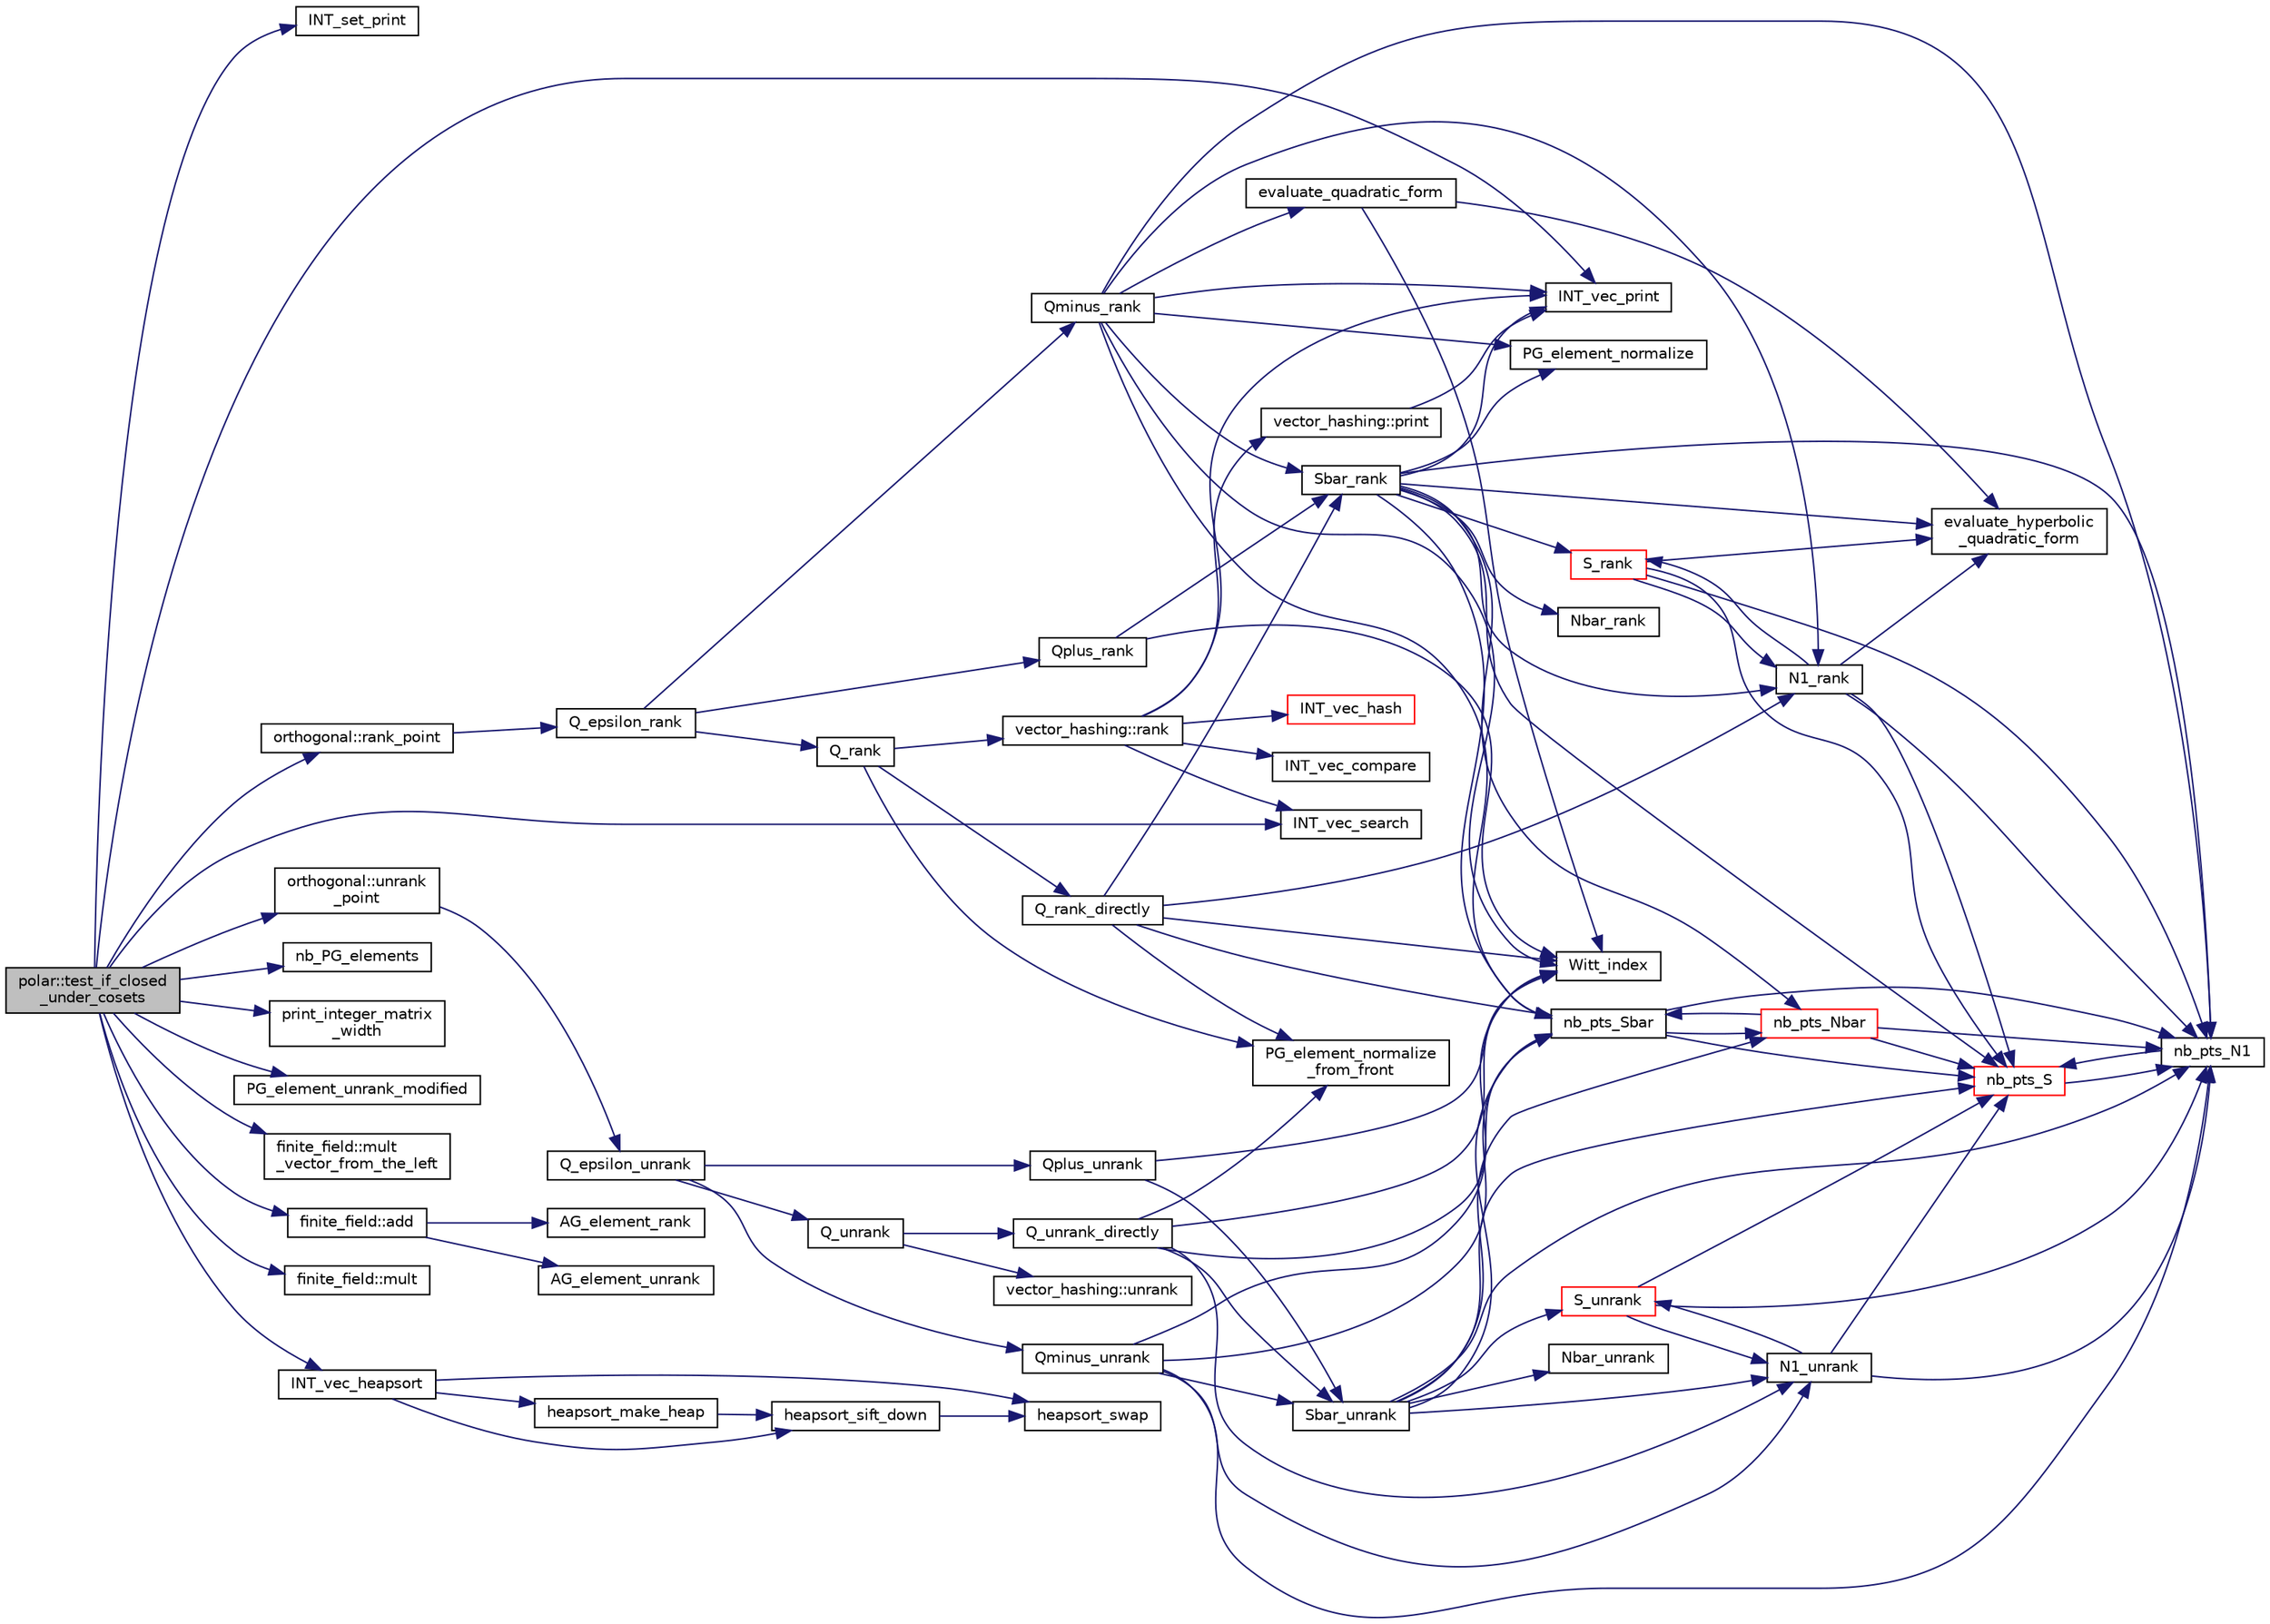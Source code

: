 digraph "polar::test_if_closed_under_cosets"
{
  edge [fontname="Helvetica",fontsize="10",labelfontname="Helvetica",labelfontsize="10"];
  node [fontname="Helvetica",fontsize="10",shape=record];
  rankdir="LR";
  Node3935 [label="polar::test_if_closed\l_under_cosets",height=0.2,width=0.4,color="black", fillcolor="grey75", style="filled", fontcolor="black"];
  Node3935 -> Node3936 [color="midnightblue",fontsize="10",style="solid",fontname="Helvetica"];
  Node3936 [label="INT_set_print",height=0.2,width=0.4,color="black", fillcolor="white", style="filled",URL="$df/dbf/sajeeb_8_c.html#a97614645ec11df30e0e896367f91ffd9"];
  Node3935 -> Node3937 [color="midnightblue",fontsize="10",style="solid",fontname="Helvetica"];
  Node3937 [label="INT_vec_print",height=0.2,width=0.4,color="black", fillcolor="white", style="filled",URL="$df/dbf/sajeeb_8_c.html#a79a5901af0b47dd0d694109543c027fe"];
  Node3935 -> Node3938 [color="midnightblue",fontsize="10",style="solid",fontname="Helvetica"];
  Node3938 [label="nb_PG_elements",height=0.2,width=0.4,color="black", fillcolor="white", style="filled",URL="$d4/d67/geometry_8h.html#ada56c56cb5c7b39553dc0391f2df1cee"];
  Node3935 -> Node3939 [color="midnightblue",fontsize="10",style="solid",fontname="Helvetica"];
  Node3939 [label="orthogonal::unrank\l_point",height=0.2,width=0.4,color="black", fillcolor="white", style="filled",URL="$d7/daa/classorthogonal.html#ab655117100f7c66c19817b84ac5ac0a0"];
  Node3939 -> Node3940 [color="midnightblue",fontsize="10",style="solid",fontname="Helvetica"];
  Node3940 [label="Q_epsilon_unrank",height=0.2,width=0.4,color="black", fillcolor="white", style="filled",URL="$d4/d67/geometry_8h.html#af162c4d30d4a6528299e37551c353e7b"];
  Node3940 -> Node3941 [color="midnightblue",fontsize="10",style="solid",fontname="Helvetica"];
  Node3941 [label="Q_unrank",height=0.2,width=0.4,color="black", fillcolor="white", style="filled",URL="$db/da0/lib_2foundations_2geometry_2orthogonal__points_8_c.html#a6d02923d5b54ef796934e753e6f5b65b"];
  Node3941 -> Node3942 [color="midnightblue",fontsize="10",style="solid",fontname="Helvetica"];
  Node3942 [label="vector_hashing::unrank",height=0.2,width=0.4,color="black", fillcolor="white", style="filled",URL="$d8/daa/classvector__hashing.html#abbebd3a96a6d27a34b9b49af99e2ed3d"];
  Node3941 -> Node3943 [color="midnightblue",fontsize="10",style="solid",fontname="Helvetica"];
  Node3943 [label="Q_unrank_directly",height=0.2,width=0.4,color="black", fillcolor="white", style="filled",URL="$db/da0/lib_2foundations_2geometry_2orthogonal__points_8_c.html#a105e7e72249e78fcf0785c69099d90ce"];
  Node3943 -> Node3944 [color="midnightblue",fontsize="10",style="solid",fontname="Helvetica"];
  Node3944 [label="Witt_index",height=0.2,width=0.4,color="black", fillcolor="white", style="filled",URL="$db/da0/lib_2foundations_2geometry_2orthogonal__points_8_c.html#ab3483ecb9859a6758f82b5327da50534"];
  Node3943 -> Node3945 [color="midnightblue",fontsize="10",style="solid",fontname="Helvetica"];
  Node3945 [label="nb_pts_Sbar",height=0.2,width=0.4,color="black", fillcolor="white", style="filled",URL="$db/da0/lib_2foundations_2geometry_2orthogonal__points_8_c.html#a986dda26505c9934c771578b084f67cc"];
  Node3945 -> Node3946 [color="midnightblue",fontsize="10",style="solid",fontname="Helvetica"];
  Node3946 [label="nb_pts_S",height=0.2,width=0.4,color="red", fillcolor="white", style="filled",URL="$db/da0/lib_2foundations_2geometry_2orthogonal__points_8_c.html#a9bc3dec6e722644d182738102c3e04f3"];
  Node3946 -> Node3948 [color="midnightblue",fontsize="10",style="solid",fontname="Helvetica"];
  Node3948 [label="nb_pts_N1",height=0.2,width=0.4,color="black", fillcolor="white", style="filled",URL="$db/da0/lib_2foundations_2geometry_2orthogonal__points_8_c.html#ae0f2e1c76523db67b4ec9629ccc35bc6"];
  Node3948 -> Node3946 [color="midnightblue",fontsize="10",style="solid",fontname="Helvetica"];
  Node3945 -> Node3949 [color="midnightblue",fontsize="10",style="solid",fontname="Helvetica"];
  Node3949 [label="nb_pts_Nbar",height=0.2,width=0.4,color="red", fillcolor="white", style="filled",URL="$db/da0/lib_2foundations_2geometry_2orthogonal__points_8_c.html#a51b4684a176c6841fd3cd6c34c684c2c"];
  Node3949 -> Node3945 [color="midnightblue",fontsize="10",style="solid",fontname="Helvetica"];
  Node3949 -> Node3946 [color="midnightblue",fontsize="10",style="solid",fontname="Helvetica"];
  Node3949 -> Node3948 [color="midnightblue",fontsize="10",style="solid",fontname="Helvetica"];
  Node3945 -> Node3948 [color="midnightblue",fontsize="10",style="solid",fontname="Helvetica"];
  Node3943 -> Node3950 [color="midnightblue",fontsize="10",style="solid",fontname="Helvetica"];
  Node3950 [label="Sbar_unrank",height=0.2,width=0.4,color="black", fillcolor="white", style="filled",URL="$db/da0/lib_2foundations_2geometry_2orthogonal__points_8_c.html#a65d9b9ccfff12dd92f4f4e8360701c98"];
  Node3950 -> Node3945 [color="midnightblue",fontsize="10",style="solid",fontname="Helvetica"];
  Node3950 -> Node3946 [color="midnightblue",fontsize="10",style="solid",fontname="Helvetica"];
  Node3950 -> Node3951 [color="midnightblue",fontsize="10",style="solid",fontname="Helvetica"];
  Node3951 [label="S_unrank",height=0.2,width=0.4,color="red", fillcolor="white", style="filled",URL="$db/da0/lib_2foundations_2geometry_2orthogonal__points_8_c.html#a18964a35af25f1b4a85f4eaeb1543d92"];
  Node3951 -> Node3946 [color="midnightblue",fontsize="10",style="solid",fontname="Helvetica"];
  Node3951 -> Node3948 [color="midnightblue",fontsize="10",style="solid",fontname="Helvetica"];
  Node3951 -> Node3953 [color="midnightblue",fontsize="10",style="solid",fontname="Helvetica"];
  Node3953 [label="N1_unrank",height=0.2,width=0.4,color="black", fillcolor="white", style="filled",URL="$db/da0/lib_2foundations_2geometry_2orthogonal__points_8_c.html#aa9427e27f7f207c1baff3a34cc5d78cf"];
  Node3953 -> Node3946 [color="midnightblue",fontsize="10",style="solid",fontname="Helvetica"];
  Node3953 -> Node3948 [color="midnightblue",fontsize="10",style="solid",fontname="Helvetica"];
  Node3953 -> Node3951 [color="midnightblue",fontsize="10",style="solid",fontname="Helvetica"];
  Node3950 -> Node3949 [color="midnightblue",fontsize="10",style="solid",fontname="Helvetica"];
  Node3950 -> Node3948 [color="midnightblue",fontsize="10",style="solid",fontname="Helvetica"];
  Node3950 -> Node3957 [color="midnightblue",fontsize="10",style="solid",fontname="Helvetica"];
  Node3957 [label="Nbar_unrank",height=0.2,width=0.4,color="black", fillcolor="white", style="filled",URL="$db/da0/lib_2foundations_2geometry_2orthogonal__points_8_c.html#ad641d8fb061c898a2c18266e263fb278"];
  Node3950 -> Node3953 [color="midnightblue",fontsize="10",style="solid",fontname="Helvetica"];
  Node3943 -> Node3958 [color="midnightblue",fontsize="10",style="solid",fontname="Helvetica"];
  Node3958 [label="PG_element_normalize\l_from_front",height=0.2,width=0.4,color="black", fillcolor="white", style="filled",URL="$d4/d67/geometry_8h.html#af675caf5f9975573455c8d93cb56bf95"];
  Node3943 -> Node3953 [color="midnightblue",fontsize="10",style="solid",fontname="Helvetica"];
  Node3940 -> Node3959 [color="midnightblue",fontsize="10",style="solid",fontname="Helvetica"];
  Node3959 [label="Qplus_unrank",height=0.2,width=0.4,color="black", fillcolor="white", style="filled",URL="$db/da0/lib_2foundations_2geometry_2orthogonal__points_8_c.html#ad50512edd586919700e033744b4a03c8"];
  Node3959 -> Node3944 [color="midnightblue",fontsize="10",style="solid",fontname="Helvetica"];
  Node3959 -> Node3950 [color="midnightblue",fontsize="10",style="solid",fontname="Helvetica"];
  Node3940 -> Node3960 [color="midnightblue",fontsize="10",style="solid",fontname="Helvetica"];
  Node3960 [label="Qminus_unrank",height=0.2,width=0.4,color="black", fillcolor="white", style="filled",URL="$db/da0/lib_2foundations_2geometry_2orthogonal__points_8_c.html#ac2dd18f435ab479095b836a483c12c7d"];
  Node3960 -> Node3944 [color="midnightblue",fontsize="10",style="solid",fontname="Helvetica"];
  Node3960 -> Node3945 [color="midnightblue",fontsize="10",style="solid",fontname="Helvetica"];
  Node3960 -> Node3950 [color="midnightblue",fontsize="10",style="solid",fontname="Helvetica"];
  Node3960 -> Node3948 [color="midnightblue",fontsize="10",style="solid",fontname="Helvetica"];
  Node3960 -> Node3953 [color="midnightblue",fontsize="10",style="solid",fontname="Helvetica"];
  Node3935 -> Node3961 [color="midnightblue",fontsize="10",style="solid",fontname="Helvetica"];
  Node3961 [label="print_integer_matrix\l_width",height=0.2,width=0.4,color="black", fillcolor="white", style="filled",URL="$d5/db4/io__and__os_8h.html#aa78f3e73fc2179251bd15adbcc31573f"];
  Node3935 -> Node3962 [color="midnightblue",fontsize="10",style="solid",fontname="Helvetica"];
  Node3962 [label="PG_element_unrank_modified",height=0.2,width=0.4,color="black", fillcolor="white", style="filled",URL="$d4/d67/geometry_8h.html#a83ae9b605d496f6a90345303f6efae64"];
  Node3935 -> Node3963 [color="midnightblue",fontsize="10",style="solid",fontname="Helvetica"];
  Node3963 [label="finite_field::mult\l_vector_from_the_left",height=0.2,width=0.4,color="black", fillcolor="white", style="filled",URL="$df/d5a/classfinite__field.html#aad2078020fd058c71649f0a25a4c77cc"];
  Node3935 -> Node3964 [color="midnightblue",fontsize="10",style="solid",fontname="Helvetica"];
  Node3964 [label="INT_vec_search",height=0.2,width=0.4,color="black", fillcolor="white", style="filled",URL="$d5/de2/foundations_2data__structures_2data__structures_8h.html#ad103ef2316a1f671bdb68fd9cd9ba945"];
  Node3935 -> Node3965 [color="midnightblue",fontsize="10",style="solid",fontname="Helvetica"];
  Node3965 [label="finite_field::add",height=0.2,width=0.4,color="black", fillcolor="white", style="filled",URL="$df/d5a/classfinite__field.html#a8f12328a27500f3c7be0c849ebbc9d14"];
  Node3965 -> Node3966 [color="midnightblue",fontsize="10",style="solid",fontname="Helvetica"];
  Node3966 [label="AG_element_unrank",height=0.2,width=0.4,color="black", fillcolor="white", style="filled",URL="$d4/d67/geometry_8h.html#a4a33b86c87b2879b97cfa1327abe2885"];
  Node3965 -> Node3967 [color="midnightblue",fontsize="10",style="solid",fontname="Helvetica"];
  Node3967 [label="AG_element_rank",height=0.2,width=0.4,color="black", fillcolor="white", style="filled",URL="$d4/d67/geometry_8h.html#ab2ac908d07dd8038fd996e26bdc75c17"];
  Node3935 -> Node3968 [color="midnightblue",fontsize="10",style="solid",fontname="Helvetica"];
  Node3968 [label="finite_field::mult",height=0.2,width=0.4,color="black", fillcolor="white", style="filled",URL="$df/d5a/classfinite__field.html#a24fb5917aa6d4d656fd855b7f44a13b0"];
  Node3935 -> Node3969 [color="midnightblue",fontsize="10",style="solid",fontname="Helvetica"];
  Node3969 [label="orthogonal::rank_point",height=0.2,width=0.4,color="black", fillcolor="white", style="filled",URL="$d7/daa/classorthogonal.html#adb4f1528590a804b3c011a68c9ebf655"];
  Node3969 -> Node3970 [color="midnightblue",fontsize="10",style="solid",fontname="Helvetica"];
  Node3970 [label="Q_epsilon_rank",height=0.2,width=0.4,color="black", fillcolor="white", style="filled",URL="$d4/d67/geometry_8h.html#a0949e1151174e2988aa697cb31942e97"];
  Node3970 -> Node3971 [color="midnightblue",fontsize="10",style="solid",fontname="Helvetica"];
  Node3971 [label="Q_rank",height=0.2,width=0.4,color="black", fillcolor="white", style="filled",URL="$db/da0/lib_2foundations_2geometry_2orthogonal__points_8_c.html#ad2671f4db3224df1e22494b9d946375e"];
  Node3971 -> Node3958 [color="midnightblue",fontsize="10",style="solid",fontname="Helvetica"];
  Node3971 -> Node3972 [color="midnightblue",fontsize="10",style="solid",fontname="Helvetica"];
  Node3972 [label="vector_hashing::rank",height=0.2,width=0.4,color="black", fillcolor="white", style="filled",URL="$d8/daa/classvector__hashing.html#a4879796cc2ade5fcef891747909ec710"];
  Node3972 -> Node3973 [color="midnightblue",fontsize="10",style="solid",fontname="Helvetica"];
  Node3973 [label="INT_vec_hash",height=0.2,width=0.4,color="red", fillcolor="white", style="filled",URL="$d5/db4/io__and__os_8h.html#a2c14b1034b07b03b4df943066edeb99f"];
  Node3972 -> Node3964 [color="midnightblue",fontsize="10",style="solid",fontname="Helvetica"];
  Node3972 -> Node3975 [color="midnightblue",fontsize="10",style="solid",fontname="Helvetica"];
  Node3975 [label="INT_vec_compare",height=0.2,width=0.4,color="black", fillcolor="white", style="filled",URL="$d5/de2/foundations_2data__structures_2data__structures_8h.html#ac1a17fca23fb4a338aef8547a4c2fded"];
  Node3972 -> Node3937 [color="midnightblue",fontsize="10",style="solid",fontname="Helvetica"];
  Node3972 -> Node3976 [color="midnightblue",fontsize="10",style="solid",fontname="Helvetica"];
  Node3976 [label="vector_hashing::print",height=0.2,width=0.4,color="black", fillcolor="white", style="filled",URL="$d8/daa/classvector__hashing.html#a4954caab83535e063633dd5d27a564c5"];
  Node3976 -> Node3937 [color="midnightblue",fontsize="10",style="solid",fontname="Helvetica"];
  Node3971 -> Node3977 [color="midnightblue",fontsize="10",style="solid",fontname="Helvetica"];
  Node3977 [label="Q_rank_directly",height=0.2,width=0.4,color="black", fillcolor="white", style="filled",URL="$db/da0/lib_2foundations_2geometry_2orthogonal__points_8_c.html#a5f856abfc1a984dc77a7e21a239ab88e"];
  Node3977 -> Node3944 [color="midnightblue",fontsize="10",style="solid",fontname="Helvetica"];
  Node3977 -> Node3945 [color="midnightblue",fontsize="10",style="solid",fontname="Helvetica"];
  Node3977 -> Node3978 [color="midnightblue",fontsize="10",style="solid",fontname="Helvetica"];
  Node3978 [label="Sbar_rank",height=0.2,width=0.4,color="black", fillcolor="white", style="filled",URL="$db/da0/lib_2foundations_2geometry_2orthogonal__points_8_c.html#a9f987613e1f3dd623ce4032443a5a4a3"];
  Node3978 -> Node3979 [color="midnightblue",fontsize="10",style="solid",fontname="Helvetica"];
  Node3979 [label="PG_element_normalize",height=0.2,width=0.4,color="black", fillcolor="white", style="filled",URL="$d4/d67/geometry_8h.html#a5a4c3c1158bad6bab0d786c616bd0996"];
  Node3978 -> Node3937 [color="midnightblue",fontsize="10",style="solid",fontname="Helvetica"];
  Node3978 -> Node3945 [color="midnightblue",fontsize="10",style="solid",fontname="Helvetica"];
  Node3978 -> Node3946 [color="midnightblue",fontsize="10",style="solid",fontname="Helvetica"];
  Node3978 -> Node3980 [color="midnightblue",fontsize="10",style="solid",fontname="Helvetica"];
  Node3980 [label="S_rank",height=0.2,width=0.4,color="red", fillcolor="white", style="filled",URL="$db/da0/lib_2foundations_2geometry_2orthogonal__points_8_c.html#a3a31f4ab7622dfd1d56e995cee509faa"];
  Node3980 -> Node3946 [color="midnightblue",fontsize="10",style="solid",fontname="Helvetica"];
  Node3980 -> Node3948 [color="midnightblue",fontsize="10",style="solid",fontname="Helvetica"];
  Node3980 -> Node3982 [color="midnightblue",fontsize="10",style="solid",fontname="Helvetica"];
  Node3982 [label="evaluate_hyperbolic\l_quadratic_form",height=0.2,width=0.4,color="black", fillcolor="white", style="filled",URL="$db/da0/lib_2foundations_2geometry_2orthogonal__points_8_c.html#a5f2c422dc24d5720e7a1b36a794ba65a"];
  Node3980 -> Node3983 [color="midnightblue",fontsize="10",style="solid",fontname="Helvetica"];
  Node3983 [label="N1_rank",height=0.2,width=0.4,color="black", fillcolor="white", style="filled",URL="$db/da0/lib_2foundations_2geometry_2orthogonal__points_8_c.html#aeb5e4527dd73fce52439f30400b9946a"];
  Node3983 -> Node3946 [color="midnightblue",fontsize="10",style="solid",fontname="Helvetica"];
  Node3983 -> Node3948 [color="midnightblue",fontsize="10",style="solid",fontname="Helvetica"];
  Node3983 -> Node3980 [color="midnightblue",fontsize="10",style="solid",fontname="Helvetica"];
  Node3983 -> Node3982 [color="midnightblue",fontsize="10",style="solid",fontname="Helvetica"];
  Node3978 -> Node3949 [color="midnightblue",fontsize="10",style="solid",fontname="Helvetica"];
  Node3978 -> Node3948 [color="midnightblue",fontsize="10",style="solid",fontname="Helvetica"];
  Node3978 -> Node3984 [color="midnightblue",fontsize="10",style="solid",fontname="Helvetica"];
  Node3984 [label="Nbar_rank",height=0.2,width=0.4,color="black", fillcolor="white", style="filled",URL="$db/da0/lib_2foundations_2geometry_2orthogonal__points_8_c.html#ab1a27ed33557b959a5f02d2a4b81857a"];
  Node3978 -> Node3982 [color="midnightblue",fontsize="10",style="solid",fontname="Helvetica"];
  Node3978 -> Node3983 [color="midnightblue",fontsize="10",style="solid",fontname="Helvetica"];
  Node3977 -> Node3958 [color="midnightblue",fontsize="10",style="solid",fontname="Helvetica"];
  Node3977 -> Node3983 [color="midnightblue",fontsize="10",style="solid",fontname="Helvetica"];
  Node3970 -> Node3985 [color="midnightblue",fontsize="10",style="solid",fontname="Helvetica"];
  Node3985 [label="Qplus_rank",height=0.2,width=0.4,color="black", fillcolor="white", style="filled",URL="$db/da0/lib_2foundations_2geometry_2orthogonal__points_8_c.html#aaa1be357d007a845ce2866169d63afb7"];
  Node3985 -> Node3944 [color="midnightblue",fontsize="10",style="solid",fontname="Helvetica"];
  Node3985 -> Node3978 [color="midnightblue",fontsize="10",style="solid",fontname="Helvetica"];
  Node3970 -> Node3986 [color="midnightblue",fontsize="10",style="solid",fontname="Helvetica"];
  Node3986 [label="Qminus_rank",height=0.2,width=0.4,color="black", fillcolor="white", style="filled",URL="$db/da0/lib_2foundations_2geometry_2orthogonal__points_8_c.html#aec3e3dad3c2c12fa081edab0af2cb91a"];
  Node3986 -> Node3944 [color="midnightblue",fontsize="10",style="solid",fontname="Helvetica"];
  Node3986 -> Node3987 [color="midnightblue",fontsize="10",style="solid",fontname="Helvetica"];
  Node3987 [label="evaluate_quadratic_form",height=0.2,width=0.4,color="black", fillcolor="white", style="filled",URL="$db/da0/lib_2foundations_2geometry_2orthogonal__points_8_c.html#a4faa3ca9079fe60d4ad421506491ed6a"];
  Node3987 -> Node3944 [color="midnightblue",fontsize="10",style="solid",fontname="Helvetica"];
  Node3987 -> Node3982 [color="midnightblue",fontsize="10",style="solid",fontname="Helvetica"];
  Node3986 -> Node3937 [color="midnightblue",fontsize="10",style="solid",fontname="Helvetica"];
  Node3986 -> Node3979 [color="midnightblue",fontsize="10",style="solid",fontname="Helvetica"];
  Node3986 -> Node3978 [color="midnightblue",fontsize="10",style="solid",fontname="Helvetica"];
  Node3986 -> Node3945 [color="midnightblue",fontsize="10",style="solid",fontname="Helvetica"];
  Node3986 -> Node3948 [color="midnightblue",fontsize="10",style="solid",fontname="Helvetica"];
  Node3986 -> Node3983 [color="midnightblue",fontsize="10",style="solid",fontname="Helvetica"];
  Node3935 -> Node3988 [color="midnightblue",fontsize="10",style="solid",fontname="Helvetica"];
  Node3988 [label="INT_vec_heapsort",height=0.2,width=0.4,color="black", fillcolor="white", style="filled",URL="$d5/de2/foundations_2data__structures_2data__structures_8h.html#a3590ad9987f801fbfc94634300182f39"];
  Node3988 -> Node3989 [color="midnightblue",fontsize="10",style="solid",fontname="Helvetica"];
  Node3989 [label="heapsort_make_heap",height=0.2,width=0.4,color="black", fillcolor="white", style="filled",URL="$d4/dd7/sorting_8_c.html#a42f24453d7d77eeb1338ebd1a13cfdbb"];
  Node3989 -> Node3990 [color="midnightblue",fontsize="10",style="solid",fontname="Helvetica"];
  Node3990 [label="heapsort_sift_down",height=0.2,width=0.4,color="black", fillcolor="white", style="filled",URL="$d4/dd7/sorting_8_c.html#a65cbb1a6a3f01f511673705437ddc18b"];
  Node3990 -> Node3991 [color="midnightblue",fontsize="10",style="solid",fontname="Helvetica"];
  Node3991 [label="heapsort_swap",height=0.2,width=0.4,color="black", fillcolor="white", style="filled",URL="$d4/dd7/sorting_8_c.html#a8f048362e6065297b19b6975bcbbfcc6"];
  Node3988 -> Node3991 [color="midnightblue",fontsize="10",style="solid",fontname="Helvetica"];
  Node3988 -> Node3990 [color="midnightblue",fontsize="10",style="solid",fontname="Helvetica"];
}

